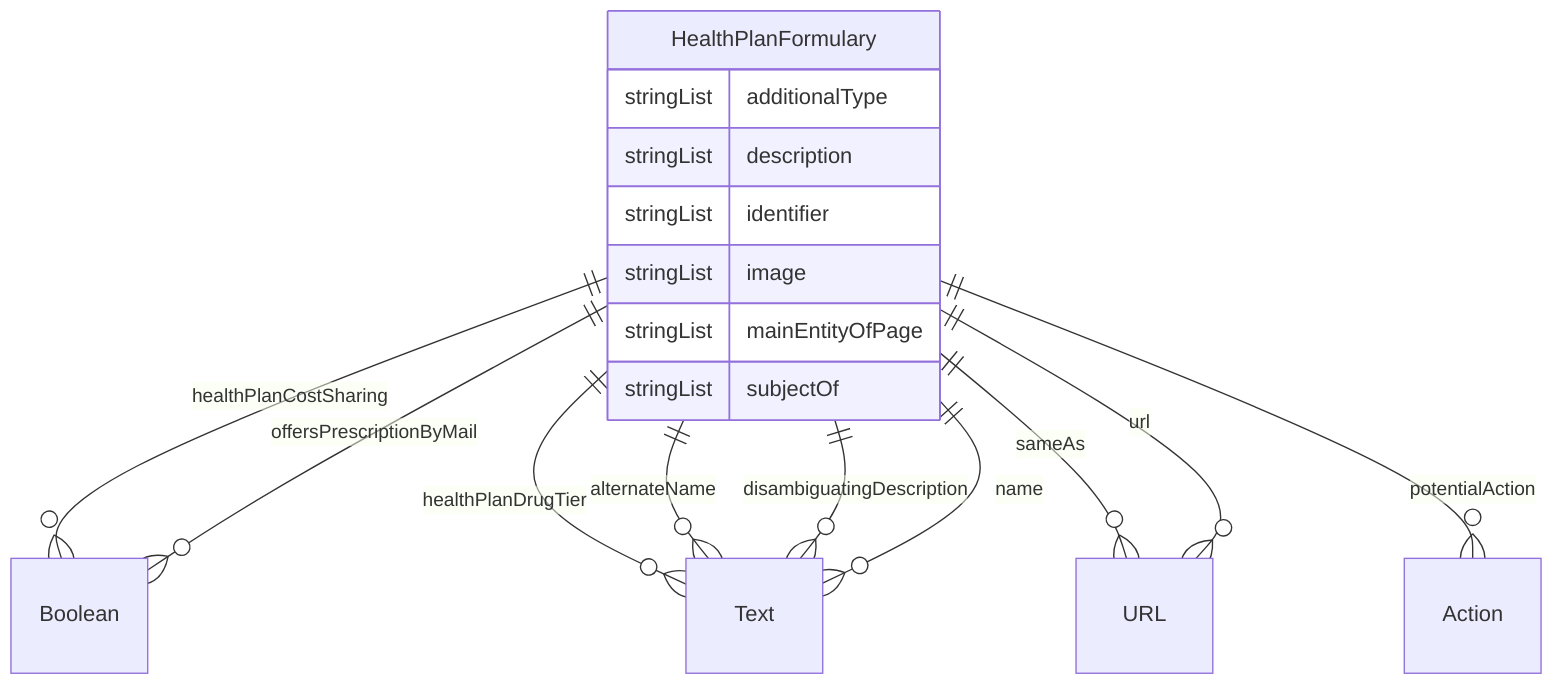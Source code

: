 erDiagram
HealthPlanFormulary {
    stringList additionalType  
    stringList description  
    stringList identifier  
    stringList image  
    stringList mainEntityOfPage  
    stringList subjectOf  
}

HealthPlanFormulary ||--}o Boolean : "healthPlanCostSharing"
HealthPlanFormulary ||--}o Text : "healthPlanDrugTier"
HealthPlanFormulary ||--}o Boolean : "offersPrescriptionByMail"
HealthPlanFormulary ||--}o Text : "alternateName"
HealthPlanFormulary ||--}o Text : "disambiguatingDescription"
HealthPlanFormulary ||--}o Text : "name"
HealthPlanFormulary ||--}o URL : "sameAs"
HealthPlanFormulary ||--}o Action : "potentialAction"
HealthPlanFormulary ||--}o URL : "url"